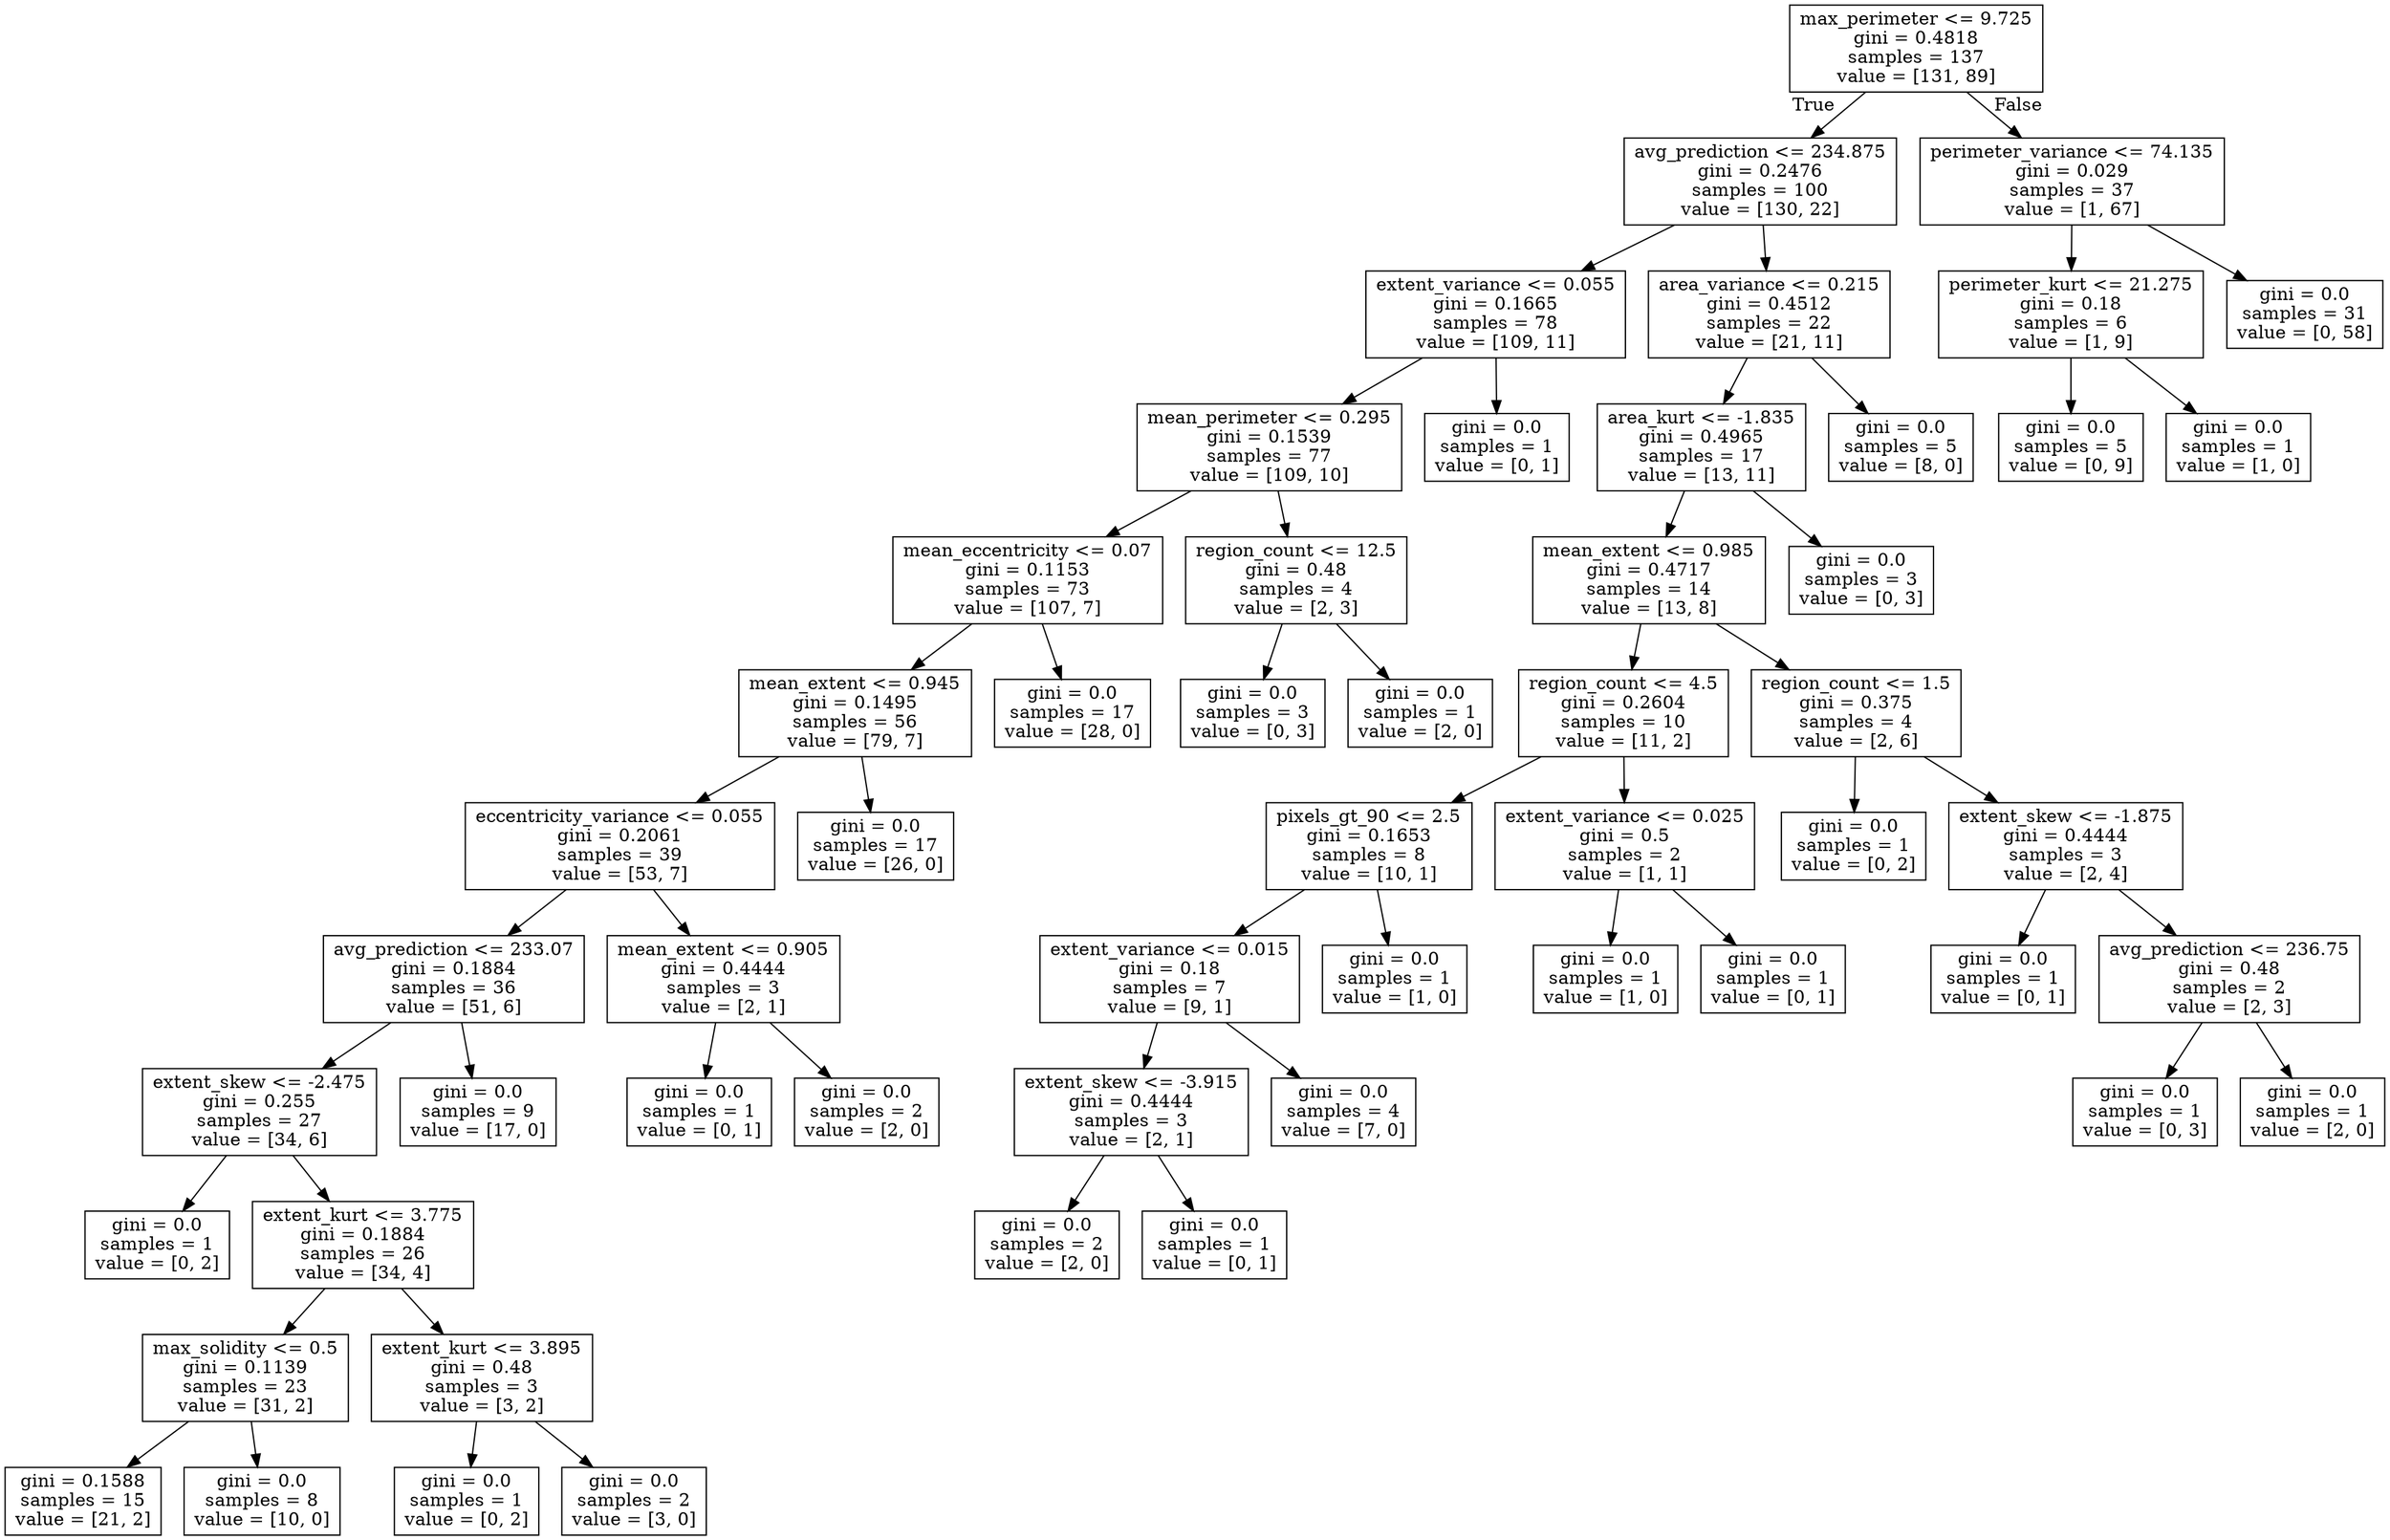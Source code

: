 digraph Tree {
node [shape=box] ;
0 [label="max_perimeter <= 9.725\ngini = 0.4818\nsamples = 137\nvalue = [131, 89]"] ;
1 [label="avg_prediction <= 234.875\ngini = 0.2476\nsamples = 100\nvalue = [130, 22]"] ;
0 -> 1 [labeldistance=2.5, labelangle=45, headlabel="True"] ;
2 [label="extent_variance <= 0.055\ngini = 0.1665\nsamples = 78\nvalue = [109, 11]"] ;
1 -> 2 ;
3 [label="mean_perimeter <= 0.295\ngini = 0.1539\nsamples = 77\nvalue = [109, 10]"] ;
2 -> 3 ;
4 [label="mean_eccentricity <= 0.07\ngini = 0.1153\nsamples = 73\nvalue = [107, 7]"] ;
3 -> 4 ;
5 [label="mean_extent <= 0.945\ngini = 0.1495\nsamples = 56\nvalue = [79, 7]"] ;
4 -> 5 ;
6 [label="eccentricity_variance <= 0.055\ngini = 0.2061\nsamples = 39\nvalue = [53, 7]"] ;
5 -> 6 ;
7 [label="avg_prediction <= 233.07\ngini = 0.1884\nsamples = 36\nvalue = [51, 6]"] ;
6 -> 7 ;
8 [label="extent_skew <= -2.475\ngini = 0.255\nsamples = 27\nvalue = [34, 6]"] ;
7 -> 8 ;
9 [label="gini = 0.0\nsamples = 1\nvalue = [0, 2]"] ;
8 -> 9 ;
10 [label="extent_kurt <= 3.775\ngini = 0.1884\nsamples = 26\nvalue = [34, 4]"] ;
8 -> 10 ;
11 [label="max_solidity <= 0.5\ngini = 0.1139\nsamples = 23\nvalue = [31, 2]"] ;
10 -> 11 ;
12 [label="gini = 0.1588\nsamples = 15\nvalue = [21, 2]"] ;
11 -> 12 ;
13 [label="gini = 0.0\nsamples = 8\nvalue = [10, 0]"] ;
11 -> 13 ;
14 [label="extent_kurt <= 3.895\ngini = 0.48\nsamples = 3\nvalue = [3, 2]"] ;
10 -> 14 ;
15 [label="gini = 0.0\nsamples = 1\nvalue = [0, 2]"] ;
14 -> 15 ;
16 [label="gini = 0.0\nsamples = 2\nvalue = [3, 0]"] ;
14 -> 16 ;
17 [label="gini = 0.0\nsamples = 9\nvalue = [17, 0]"] ;
7 -> 17 ;
18 [label="mean_extent <= 0.905\ngini = 0.4444\nsamples = 3\nvalue = [2, 1]"] ;
6 -> 18 ;
19 [label="gini = 0.0\nsamples = 1\nvalue = [0, 1]"] ;
18 -> 19 ;
20 [label="gini = 0.0\nsamples = 2\nvalue = [2, 0]"] ;
18 -> 20 ;
21 [label="gini = 0.0\nsamples = 17\nvalue = [26, 0]"] ;
5 -> 21 ;
22 [label="gini = 0.0\nsamples = 17\nvalue = [28, 0]"] ;
4 -> 22 ;
23 [label="region_count <= 12.5\ngini = 0.48\nsamples = 4\nvalue = [2, 3]"] ;
3 -> 23 ;
24 [label="gini = 0.0\nsamples = 3\nvalue = [0, 3]"] ;
23 -> 24 ;
25 [label="gini = 0.0\nsamples = 1\nvalue = [2, 0]"] ;
23 -> 25 ;
26 [label="gini = 0.0\nsamples = 1\nvalue = [0, 1]"] ;
2 -> 26 ;
27 [label="area_variance <= 0.215\ngini = 0.4512\nsamples = 22\nvalue = [21, 11]"] ;
1 -> 27 ;
28 [label="area_kurt <= -1.835\ngini = 0.4965\nsamples = 17\nvalue = [13, 11]"] ;
27 -> 28 ;
29 [label="mean_extent <= 0.985\ngini = 0.4717\nsamples = 14\nvalue = [13, 8]"] ;
28 -> 29 ;
30 [label="region_count <= 4.5\ngini = 0.2604\nsamples = 10\nvalue = [11, 2]"] ;
29 -> 30 ;
31 [label="pixels_gt_90 <= 2.5\ngini = 0.1653\nsamples = 8\nvalue = [10, 1]"] ;
30 -> 31 ;
32 [label="extent_variance <= 0.015\ngini = 0.18\nsamples = 7\nvalue = [9, 1]"] ;
31 -> 32 ;
33 [label="extent_skew <= -3.915\ngini = 0.4444\nsamples = 3\nvalue = [2, 1]"] ;
32 -> 33 ;
34 [label="gini = 0.0\nsamples = 2\nvalue = [2, 0]"] ;
33 -> 34 ;
35 [label="gini = 0.0\nsamples = 1\nvalue = [0, 1]"] ;
33 -> 35 ;
36 [label="gini = 0.0\nsamples = 4\nvalue = [7, 0]"] ;
32 -> 36 ;
37 [label="gini = 0.0\nsamples = 1\nvalue = [1, 0]"] ;
31 -> 37 ;
38 [label="extent_variance <= 0.025\ngini = 0.5\nsamples = 2\nvalue = [1, 1]"] ;
30 -> 38 ;
39 [label="gini = 0.0\nsamples = 1\nvalue = [1, 0]"] ;
38 -> 39 ;
40 [label="gini = 0.0\nsamples = 1\nvalue = [0, 1]"] ;
38 -> 40 ;
41 [label="region_count <= 1.5\ngini = 0.375\nsamples = 4\nvalue = [2, 6]"] ;
29 -> 41 ;
42 [label="gini = 0.0\nsamples = 1\nvalue = [0, 2]"] ;
41 -> 42 ;
43 [label="extent_skew <= -1.875\ngini = 0.4444\nsamples = 3\nvalue = [2, 4]"] ;
41 -> 43 ;
44 [label="gini = 0.0\nsamples = 1\nvalue = [0, 1]"] ;
43 -> 44 ;
45 [label="avg_prediction <= 236.75\ngini = 0.48\nsamples = 2\nvalue = [2, 3]"] ;
43 -> 45 ;
46 [label="gini = 0.0\nsamples = 1\nvalue = [0, 3]"] ;
45 -> 46 ;
47 [label="gini = 0.0\nsamples = 1\nvalue = [2, 0]"] ;
45 -> 47 ;
48 [label="gini = 0.0\nsamples = 3\nvalue = [0, 3]"] ;
28 -> 48 ;
49 [label="gini = 0.0\nsamples = 5\nvalue = [8, 0]"] ;
27 -> 49 ;
50 [label="perimeter_variance <= 74.135\ngini = 0.029\nsamples = 37\nvalue = [1, 67]"] ;
0 -> 50 [labeldistance=2.5, labelangle=-45, headlabel="False"] ;
51 [label="perimeter_kurt <= 21.275\ngini = 0.18\nsamples = 6\nvalue = [1, 9]"] ;
50 -> 51 ;
52 [label="gini = 0.0\nsamples = 5\nvalue = [0, 9]"] ;
51 -> 52 ;
53 [label="gini = 0.0\nsamples = 1\nvalue = [1, 0]"] ;
51 -> 53 ;
54 [label="gini = 0.0\nsamples = 31\nvalue = [0, 58]"] ;
50 -> 54 ;
}